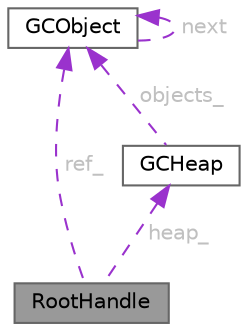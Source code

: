 digraph "RootHandle"
{
 // LATEX_PDF_SIZE
  bgcolor="transparent";
  edge [fontname=Helvetica,fontsize=10,labelfontname=Helvetica,labelfontsize=10];
  node [fontname=Helvetica,fontsize=10,shape=box,height=0.2,width=0.4];
  Node1 [id="Node000001",label="RootHandle",height=0.2,width=0.4,color="gray40", fillcolor="grey60", style="filled", fontcolor="black",tooltip="RAII handle for managing GC roots."];
  Node2 -> Node1 [id="edge1_Node000001_Node000002",dir="back",color="darkorchid3",style="dashed",tooltip=" ",label=" heap_",fontcolor="grey" ];
  Node2 [id="Node000002",label="GCHeap",height=0.2,width=0.4,color="gray40", fillcolor="white", style="filled",URL="$classGCHeap.html",tooltip="Garbage collection heap manager."];
  Node3 -> Node2 [id="edge2_Node000002_Node000003",dir="back",color="darkorchid3",style="dashed",tooltip=" ",label=" objects_",fontcolor="grey" ];
  Node3 [id="Node000003",label="GCObject",height=0.2,width=0.4,color="gray40", fillcolor="white", style="filled",URL="$structGCObject.html",tooltip="Base class for all garbage-collected objects."];
  Node3 -> Node3 [id="edge3_Node000003_Node000003",dir="back",color="darkorchid3",style="dashed",tooltip=" ",label=" next",fontcolor="grey" ];
  Node3 -> Node1 [id="edge4_Node000001_Node000003",dir="back",color="darkorchid3",style="dashed",tooltip=" ",label=" ref_",fontcolor="grey" ];
}
